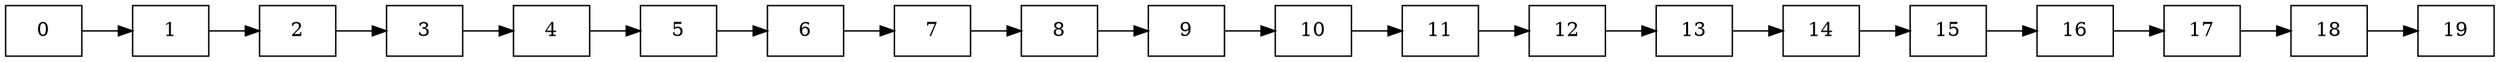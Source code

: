 digraph G{
rankdir=LR
node[shape=box];
" 0 " ->" 1 " ->" 2 " ->" 3 " ->" 4 " ->" 5 " ->" 6 " ->" 7 " ->" 8 " ->" 9 " ->" 10 " ->" 11 " ->" 12 " ->" 13 " ->" 14 " ->" 15 " ->" 16 " ->" 17 " ->" 18 " ->" 19 ";



}


